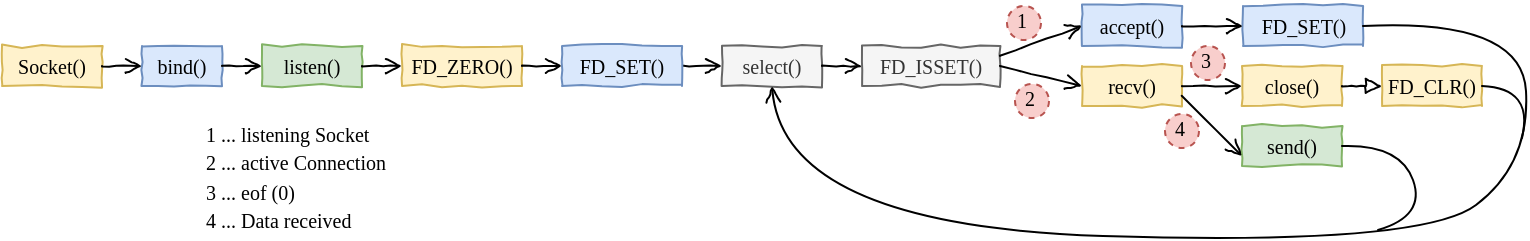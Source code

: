 <mxfile version="11.3.0" type="device" pages="1"><diagram id="eKjMkOtHyt3cIPhuwEEv" name="Page-1"><mxGraphModel dx="1024" dy="593" grid="1" gridSize="10" guides="1" tooltips="1" connect="1" arrows="1" fold="1" page="1" pageScale="1" pageWidth="827" pageHeight="1169" math="0" shadow="0"><root><mxCell id="0"/><mxCell id="1" parent="0"/><mxCell id="-dsiXrUd01_jmWYhWwuz-4" value="&lt;font face=&quot;Comic Sans MS&quot; style=&quot;font-size: 10px&quot;&gt;bind()&lt;/font&gt;" style="rounded=0;whiteSpace=wrap;html=1;comic=1;fontSize=10;fillColor=#dae8fc;strokeColor=#6c8ebf;" parent="1" vertex="1"><mxGeometry x="90" y="150" width="40" height="20" as="geometry"/></mxCell><mxCell id="-dsiXrUd01_jmWYhWwuz-8" value="&lt;font face=&quot;Comic Sans MS&quot; style=&quot;font-size: 10px&quot;&gt;Socket()&lt;br&gt;&lt;/font&gt;" style="rounded=0;whiteSpace=wrap;html=1;comic=1;fontSize=10;fillColor=#fff2cc;strokeColor=#d6b656;verticalAlign=middle;" parent="1" vertex="1"><mxGeometry x="20" y="150" width="50" height="20" as="geometry"/></mxCell><mxCell id="-dsiXrUd01_jmWYhWwuz-29" value="" style="endArrow=open;html=1;fontSize=10;exitX=1;exitY=0.5;exitDx=0;exitDy=0;comic=1;endFill=0;entryX=0;entryY=0.5;entryDx=0;entryDy=0;" parent="1" source="-dsiXrUd01_jmWYhWwuz-8" target="-dsiXrUd01_jmWYhWwuz-4" edge="1"><mxGeometry width="50" height="50" relative="1" as="geometry"><mxPoint x="132.012" y="160.945" as="sourcePoint"/><mxPoint x="132" y="194" as="targetPoint"/></mxGeometry></mxCell><mxCell id="-dsiXrUd01_jmWYhWwuz-31" value="" style="endArrow=open;html=1;fontSize=10;comic=1;endFill=0;exitX=1;exitY=0.5;exitDx=0;exitDy=0;entryX=0;entryY=0.5;entryDx=0;entryDy=0;" parent="1" source="-dsiXrUd01_jmWYhWwuz-4" target="oIiI5AaxB5ZRsI9CX-8y-1" edge="1"><mxGeometry width="50" height="50" relative="1" as="geometry"><mxPoint x="130" y="120" as="sourcePoint"/><mxPoint x="200" y="120" as="targetPoint"/></mxGeometry></mxCell><mxCell id="oIiI5AaxB5ZRsI9CX-8y-1" value="&lt;font face=&quot;Comic Sans MS&quot; style=&quot;font-size: 10px&quot;&gt;listen()&lt;/font&gt;" style="rounded=0;whiteSpace=wrap;html=1;comic=1;fontSize=10;fillColor=#d5e8d4;strokeColor=#82b366;" vertex="1" parent="1"><mxGeometry x="150" y="150" width="50" height="20" as="geometry"/></mxCell><mxCell id="oIiI5AaxB5ZRsI9CX-8y-2" value="&lt;font face=&quot;Comic Sans MS&quot; style=&quot;font-size: 10px&quot;&gt;FD_ZERO()&lt;/font&gt;" style="rounded=0;whiteSpace=wrap;html=1;comic=1;fontSize=10;fillColor=#fff2cc;strokeColor=#d6b656;" vertex="1" parent="1"><mxGeometry x="220" y="150" width="60" height="20" as="geometry"/></mxCell><mxCell id="oIiI5AaxB5ZRsI9CX-8y-3" value="&lt;font face=&quot;Comic Sans MS&quot; style=&quot;font-size: 10px&quot;&gt;select()&lt;/font&gt;" style="rounded=0;whiteSpace=wrap;html=1;comic=1;fontSize=10;fillColor=#f5f5f5;strokeColor=#666666;fontColor=#333333;" vertex="1" parent="1"><mxGeometry x="380" y="150" width="50" height="20" as="geometry"/></mxCell><mxCell id="oIiI5AaxB5ZRsI9CX-8y-4" value="&lt;font face=&quot;Comic Sans MS&quot; style=&quot;font-size: 10px&quot;&gt;FD_ISSET()&lt;/font&gt;" style="rounded=0;whiteSpace=wrap;html=1;comic=1;fontSize=10;fillColor=#f5f5f5;strokeColor=#666666;fontColor=#333333;" vertex="1" parent="1"><mxGeometry x="450" y="150" width="69" height="20" as="geometry"/></mxCell><mxCell id="oIiI5AaxB5ZRsI9CX-8y-5" value="&lt;font face=&quot;Comic Sans MS&quot; style=&quot;font-size: 10px&quot;&gt;accept()&lt;/font&gt;" style="rounded=0;whiteSpace=wrap;html=1;comic=1;fontSize=10;fillColor=#dae8fc;strokeColor=#6c8ebf;" vertex="1" parent="1"><mxGeometry x="560" y="130" width="50" height="20" as="geometry"/></mxCell><mxCell id="oIiI5AaxB5ZRsI9CX-8y-6" value="&lt;font face=&quot;Comic Sans MS&quot; style=&quot;font-size: 10px&quot;&gt;FD_SET()&lt;/font&gt;" style="rounded=0;whiteSpace=wrap;html=1;comic=1;fontSize=10;fillColor=#dae8fc;strokeColor=#6c8ebf;" vertex="1" parent="1"><mxGeometry x="640.5" y="130" width="60" height="20" as="geometry"/></mxCell><mxCell id="oIiI5AaxB5ZRsI9CX-8y-7" value="&lt;font face=&quot;Comic Sans MS&quot; style=&quot;font-size: 10px&quot;&gt;recv()&lt;/font&gt;" style="rounded=0;whiteSpace=wrap;html=1;comic=1;fontSize=10;fillColor=#fff2cc;strokeColor=#d6b656;" vertex="1" parent="1"><mxGeometry x="560" y="160" width="50" height="20" as="geometry"/></mxCell><mxCell id="oIiI5AaxB5ZRsI9CX-8y-8" value="&lt;font face=&quot;Comic Sans MS&quot; style=&quot;font-size: 10px&quot;&gt;close()&lt;/font&gt;" style="rounded=0;whiteSpace=wrap;html=1;comic=1;fontSize=10;fillColor=#fff2cc;strokeColor=#d6b656;" vertex="1" parent="1"><mxGeometry x="640" y="160" width="50" height="20" as="geometry"/></mxCell><mxCell id="oIiI5AaxB5ZRsI9CX-8y-9" value="&lt;font face=&quot;Comic Sans MS&quot; style=&quot;font-size: 10px&quot;&gt;FD_CLR()&lt;/font&gt;" style="rounded=0;whiteSpace=wrap;html=1;comic=1;fontSize=10;fillColor=#fff2cc;strokeColor=#d6b656;" vertex="1" parent="1"><mxGeometry x="710" y="160" width="50" height="20" as="geometry"/></mxCell><mxCell id="oIiI5AaxB5ZRsI9CX-8y-10" value="&lt;font face=&quot;Comic Sans MS&quot; style=&quot;font-size: 10px&quot;&gt;send()&lt;/font&gt;" style="rounded=0;whiteSpace=wrap;html=1;comic=1;fontSize=10;fillColor=#d5e8d4;strokeColor=#82b366;" vertex="1" parent="1"><mxGeometry x="640" y="190" width="50" height="20" as="geometry"/></mxCell><mxCell id="oIiI5AaxB5ZRsI9CX-8y-11" value="" style="endArrow=open;html=1;fontSize=10;comic=1;endFill=0;exitX=1;exitY=0.5;exitDx=0;exitDy=0;entryX=0;entryY=0.5;entryDx=0;entryDy=0;" edge="1" parent="1" source="oIiI5AaxB5ZRsI9CX-8y-40" target="oIiI5AaxB5ZRsI9CX-8y-3"><mxGeometry width="50" height="50" relative="1" as="geometry"><mxPoint x="305" y="116" as="sourcePoint"/><mxPoint x="375" y="116" as="targetPoint"/></mxGeometry></mxCell><mxCell id="oIiI5AaxB5ZRsI9CX-8y-12" value="" style="endArrow=open;html=1;fontSize=10;comic=1;endFill=0;exitX=1;exitY=0.25;exitDx=0;exitDy=0;entryX=0;entryY=0.5;entryDx=0;entryDy=0;" edge="1" parent="1" source="oIiI5AaxB5ZRsI9CX-8y-4" target="oIiI5AaxB5ZRsI9CX-8y-5"><mxGeometry width="50" height="50" relative="1" as="geometry"><mxPoint x="432.5" y="120" as="sourcePoint"/><mxPoint x="502.5" y="120" as="targetPoint"/></mxGeometry></mxCell><mxCell id="oIiI5AaxB5ZRsI9CX-8y-13" value="" style="endArrow=open;html=1;fontSize=10;comic=1;endFill=0;exitX=1;exitY=0.5;exitDx=0;exitDy=0;entryX=0;entryY=0.5;entryDx=0;entryDy=0;" edge="1" parent="1" source="oIiI5AaxB5ZRsI9CX-8y-1" target="oIiI5AaxB5ZRsI9CX-8y-2"><mxGeometry width="50" height="50" relative="1" as="geometry"><mxPoint x="135" y="210" as="sourcePoint"/><mxPoint x="205" y="210" as="targetPoint"/></mxGeometry></mxCell><mxCell id="oIiI5AaxB5ZRsI9CX-8y-14" value="" style="endArrow=open;html=1;fontSize=10;comic=1;endFill=0;exitX=1;exitY=0.5;exitDx=0;exitDy=0;entryX=0;entryY=0.5;entryDx=0;entryDy=0;" edge="1" parent="1" source="oIiI5AaxB5ZRsI9CX-8y-3" target="oIiI5AaxB5ZRsI9CX-8y-4"><mxGeometry width="50" height="50" relative="1" as="geometry"><mxPoint x="410" y="210" as="sourcePoint"/><mxPoint x="275" y="266" as="targetPoint"/></mxGeometry></mxCell><mxCell id="oIiI5AaxB5ZRsI9CX-8y-16" value="" style="endArrow=open;html=1;fontSize=10;comic=1;endFill=0;exitX=1;exitY=0.5;exitDx=0;exitDy=0;entryX=0;entryY=0.5;entryDx=0;entryDy=0;" edge="1" parent="1" source="oIiI5AaxB5ZRsI9CX-8y-4" target="oIiI5AaxB5ZRsI9CX-8y-7"><mxGeometry width="50" height="50" relative="1" as="geometry"><mxPoint x="442.5" y="130" as="sourcePoint"/><mxPoint x="512.5" y="130" as="targetPoint"/></mxGeometry></mxCell><mxCell id="oIiI5AaxB5ZRsI9CX-8y-17" value="" style="endArrow=open;html=1;fontSize=10;comic=1;endFill=0;entryX=0;entryY=0.75;entryDx=0;entryDy=0;exitX=1;exitY=0.75;exitDx=0;exitDy=0;" edge="1" parent="1" source="oIiI5AaxB5ZRsI9CX-8y-7" target="oIiI5AaxB5ZRsI9CX-8y-10"><mxGeometry width="50" height="50" relative="1" as="geometry"><mxPoint x="452.5" y="140" as="sourcePoint"/><mxPoint x="522.5" y="140" as="targetPoint"/></mxGeometry></mxCell><mxCell id="oIiI5AaxB5ZRsI9CX-8y-18" value="" style="endArrow=open;html=1;fontSize=10;comic=1;endFill=0;entryX=0;entryY=0.5;entryDx=0;entryDy=0;exitX=1;exitY=0.5;exitDx=0;exitDy=0;" edge="1" parent="1" source="oIiI5AaxB5ZRsI9CX-8y-5" target="oIiI5AaxB5ZRsI9CX-8y-6"><mxGeometry width="50" height="50" relative="1" as="geometry"><mxPoint x="557.5" y="175" as="sourcePoint"/><mxPoint x="589" y="235" as="targetPoint"/></mxGeometry></mxCell><mxCell id="oIiI5AaxB5ZRsI9CX-8y-19" value="" style="endArrow=open;html=1;fontSize=10;comic=1;endFill=0;entryX=0;entryY=0.5;entryDx=0;entryDy=0;exitX=1;exitY=0.5;exitDx=0;exitDy=0;" edge="1" parent="1" source="oIiI5AaxB5ZRsI9CX-8y-7" target="oIiI5AaxB5ZRsI9CX-8y-8"><mxGeometry width="50" height="50" relative="1" as="geometry"><mxPoint x="649" y="150" as="sourcePoint"/><mxPoint x="680.5" y="150" as="targetPoint"/></mxGeometry></mxCell><mxCell id="oIiI5AaxB5ZRsI9CX-8y-20" value="" style="endArrow=block;html=1;fontSize=10;comic=1;endFill=0;entryX=0;entryY=0.5;entryDx=0;entryDy=0;exitX=1;exitY=0.5;exitDx=0;exitDy=0;" edge="1" parent="1" source="oIiI5AaxB5ZRsI9CX-8y-8" target="oIiI5AaxB5ZRsI9CX-8y-9"><mxGeometry width="50" height="50" relative="1" as="geometry"><mxPoint x="642" y="190" as="sourcePoint"/><mxPoint x="680" y="190" as="targetPoint"/></mxGeometry></mxCell><mxCell id="oIiI5AaxB5ZRsI9CX-8y-21" value="" style="endArrow=open;html=1;fontSize=10;comic=1;endFill=0;exitX=1;exitY=0.5;exitDx=0;exitDy=0;entryX=0.5;entryY=1;entryDx=0;entryDy=0;curved=1;" edge="1" parent="1" source="oIiI5AaxB5ZRsI9CX-8y-6" target="oIiI5AaxB5ZRsI9CX-8y-3"><mxGeometry width="50" height="50" relative="1" as="geometry"><mxPoint x="529" y="175" as="sourcePoint"/><mxPoint x="671" y="270" as="targetPoint"/><Array as="points"><mxPoint x="780" y="136"/><mxPoint x="784" y="209"/><mxPoint x="730" y="250"/><mxPoint x="411" y="240"/></Array></mxGeometry></mxCell><mxCell id="oIiI5AaxB5ZRsI9CX-8y-22" value="" style="endArrow=none;html=1;fontSize=10;comic=1;endFill=0;exitX=1;exitY=0.5;exitDx=0;exitDy=0;curved=1;" edge="1" parent="1" source="oIiI5AaxB5ZRsI9CX-8y-9"><mxGeometry width="50" height="50" relative="1" as="geometry"><mxPoint x="722.5" y="152" as="sourcePoint"/><mxPoint x="780" y="196" as="targetPoint"/><Array as="points"><mxPoint x="786" y="171"/></Array></mxGeometry></mxCell><mxCell id="oIiI5AaxB5ZRsI9CX-8y-23" value="" style="endArrow=none;html=1;fontSize=10;comic=1;endFill=0;exitX=1;exitY=0.5;exitDx=0;exitDy=0;curved=1;" edge="1" parent="1" source="oIiI5AaxB5ZRsI9CX-8y-10"><mxGeometry width="50" height="50" relative="1" as="geometry"><mxPoint x="770" y="170" as="sourcePoint"/><mxPoint x="708" y="242" as="targetPoint"/><Array as="points"><mxPoint x="719" y="199"/><mxPoint x="732" y="235"/></Array></mxGeometry></mxCell><mxCell id="oIiI5AaxB5ZRsI9CX-8y-28" value="" style="group" vertex="1" connectable="0" parent="1"><mxGeometry x="520" y="127" width="20" height="20" as="geometry"/></mxCell><mxCell id="oIiI5AaxB5ZRsI9CX-8y-26" value="" style="ellipse;whiteSpace=wrap;html=1;fontFamily=Comic Sans MS;fillColor=#f8cecc;strokeColor=#b85450;verticalAlign=middle;horizontal=1;labelPosition=center;verticalLabelPosition=middle;align=center;dashed=1;" vertex="1" parent="oIiI5AaxB5ZRsI9CX-8y-28"><mxGeometry x="2.5" y="3" width="17" height="17" as="geometry"/></mxCell><mxCell id="oIiI5AaxB5ZRsI9CX-8y-27" value="&lt;font style=&quot;font-size: 10px&quot;&gt;1&lt;/font&gt;" style="ellipse;whiteSpace=wrap;html=1;fontFamily=Comic Sans MS;fillColor=none;strokeColor=none;verticalAlign=middle;horizontal=1;labelPosition=center;verticalLabelPosition=middle;align=center;" vertex="1" parent="oIiI5AaxB5ZRsI9CX-8y-28"><mxGeometry width="20" height="20" as="geometry"/></mxCell><mxCell id="oIiI5AaxB5ZRsI9CX-8y-29" value="&lt;font style=&quot;font-size: 10px&quot;&gt;1 ... listening Socket&lt;br&gt;2 ... active Connection&lt;br&gt;3 ... eof (0)&lt;br&gt;4 ... Data received&lt;/font&gt;" style="text;html=1;resizable=0;points=[];autosize=1;align=left;verticalAlign=top;spacingTop=-4;fontFamily=Comic Sans MS;" vertex="1" parent="1"><mxGeometry x="120" y="184" width="120" height="60" as="geometry"/></mxCell><mxCell id="oIiI5AaxB5ZRsI9CX-8y-30" value="" style="group" vertex="1" connectable="0" parent="1"><mxGeometry x="524" y="166" width="20" height="20" as="geometry"/></mxCell><mxCell id="oIiI5AaxB5ZRsI9CX-8y-31" value="" style="ellipse;whiteSpace=wrap;html=1;fontFamily=Comic Sans MS;fillColor=#f8cecc;strokeColor=#b85450;verticalAlign=middle;horizontal=1;labelPosition=center;verticalLabelPosition=middle;align=center;dashed=1;" vertex="1" parent="oIiI5AaxB5ZRsI9CX-8y-30"><mxGeometry x="2.5" y="3" width="17" height="17" as="geometry"/></mxCell><mxCell id="oIiI5AaxB5ZRsI9CX-8y-32" value="&lt;font style=&quot;font-size: 10px&quot;&gt;2&lt;/font&gt;" style="ellipse;whiteSpace=wrap;html=1;fontFamily=Comic Sans MS;fillColor=none;strokeColor=none;verticalAlign=middle;horizontal=1;labelPosition=center;verticalLabelPosition=middle;align=center;" vertex="1" parent="oIiI5AaxB5ZRsI9CX-8y-30"><mxGeometry width="20" height="20" as="geometry"/></mxCell><mxCell id="oIiI5AaxB5ZRsI9CX-8y-34" value="" style="group" vertex="1" connectable="0" parent="1"><mxGeometry x="612" y="147" width="20" height="20" as="geometry"/></mxCell><mxCell id="oIiI5AaxB5ZRsI9CX-8y-35" value="" style="ellipse;whiteSpace=wrap;html=1;fontFamily=Comic Sans MS;fillColor=#f8cecc;strokeColor=#b85450;verticalAlign=middle;horizontal=1;labelPosition=center;verticalLabelPosition=middle;align=center;dashed=1;" vertex="1" parent="oIiI5AaxB5ZRsI9CX-8y-34"><mxGeometry x="2.5" y="3" width="17" height="17" as="geometry"/></mxCell><mxCell id="oIiI5AaxB5ZRsI9CX-8y-36" value="&lt;font style=&quot;font-size: 10px&quot;&gt;3&lt;/font&gt;" style="ellipse;whiteSpace=wrap;html=1;fontFamily=Comic Sans MS;fillColor=none;strokeColor=none;verticalAlign=middle;horizontal=1;labelPosition=center;verticalLabelPosition=middle;align=center;" vertex="1" parent="oIiI5AaxB5ZRsI9CX-8y-34"><mxGeometry width="20" height="20" as="geometry"/></mxCell><mxCell id="oIiI5AaxB5ZRsI9CX-8y-37" value="" style="group" vertex="1" connectable="0" parent="1"><mxGeometry x="599" y="181" width="20" height="20" as="geometry"/></mxCell><mxCell id="oIiI5AaxB5ZRsI9CX-8y-38" value="" style="ellipse;whiteSpace=wrap;html=1;fontFamily=Comic Sans MS;fillColor=#f8cecc;strokeColor=#b85450;verticalAlign=middle;horizontal=1;labelPosition=center;verticalLabelPosition=middle;align=center;dashed=1;" vertex="1" parent="oIiI5AaxB5ZRsI9CX-8y-37"><mxGeometry x="2.5" y="3" width="17" height="17" as="geometry"/></mxCell><mxCell id="oIiI5AaxB5ZRsI9CX-8y-39" value="&lt;font style=&quot;font-size: 10px&quot;&gt;4&lt;/font&gt;" style="ellipse;whiteSpace=wrap;html=1;fontFamily=Comic Sans MS;fillColor=none;strokeColor=none;verticalAlign=middle;horizontal=1;labelPosition=center;verticalLabelPosition=middle;align=center;" vertex="1" parent="oIiI5AaxB5ZRsI9CX-8y-37"><mxGeometry width="20" height="20" as="geometry"/></mxCell><mxCell id="oIiI5AaxB5ZRsI9CX-8y-40" value="&lt;font face=&quot;Comic Sans MS&quot; style=&quot;font-size: 10px&quot;&gt;FD_SET()&lt;/font&gt;" style="rounded=0;whiteSpace=wrap;html=1;comic=1;fontSize=10;fillColor=#dae8fc;strokeColor=#6c8ebf;" vertex="1" parent="1"><mxGeometry x="300" y="150" width="60" height="20" as="geometry"/></mxCell><mxCell id="oIiI5AaxB5ZRsI9CX-8y-41" value="" style="endArrow=open;html=1;fontSize=10;comic=1;endFill=0;exitX=1;exitY=0.5;exitDx=0;exitDy=0;entryX=0;entryY=0.5;entryDx=0;entryDy=0;" edge="1" parent="1" source="oIiI5AaxB5ZRsI9CX-8y-2" target="oIiI5AaxB5ZRsI9CX-8y-40"><mxGeometry width="50" height="50" relative="1" as="geometry"><mxPoint x="260" y="160" as="sourcePoint"/><mxPoint x="380" y="160" as="targetPoint"/></mxGeometry></mxCell></root></mxGraphModel></diagram></mxfile>